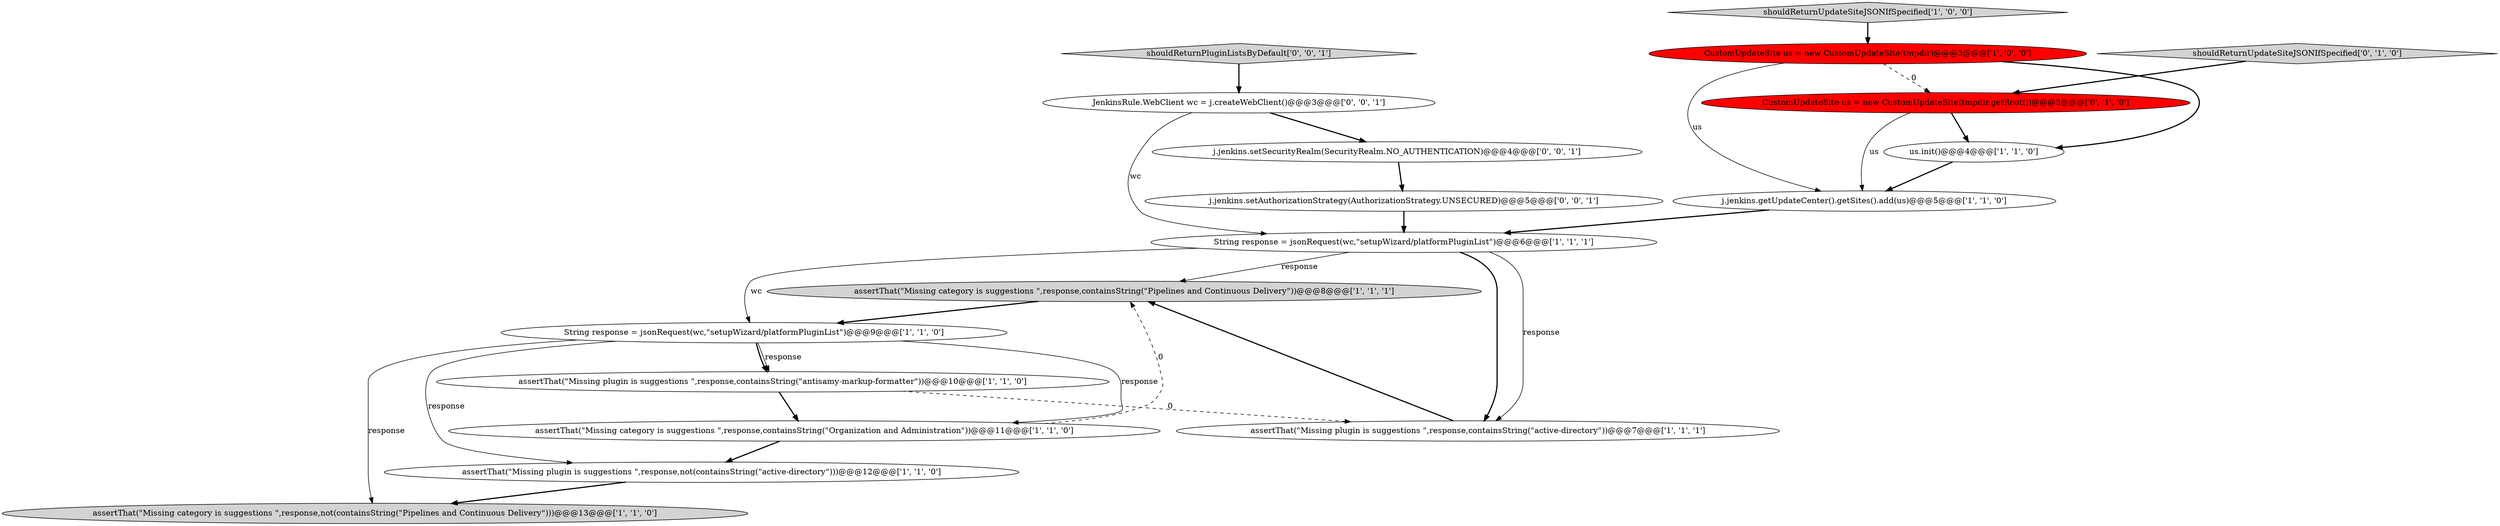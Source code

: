 digraph {
15 [style = filled, label = "JenkinsRule.WebClient wc = j.createWebClient()@@@3@@@['0', '0', '1']", fillcolor = white, shape = ellipse image = "AAA0AAABBB3BBB"];
8 [style = filled, label = "assertThat(\"Missing category is suggestions \",response,not(containsString(\"Pipelines and Continuous Delivery\")))@@@13@@@['1', '1', '0']", fillcolor = lightgray, shape = ellipse image = "AAA0AAABBB1BBB"];
4 [style = filled, label = "assertThat(\"Missing category is suggestions \",response,containsString(\"Pipelines and Continuous Delivery\"))@@@8@@@['1', '1', '1']", fillcolor = lightgray, shape = ellipse image = "AAA0AAABBB1BBB"];
14 [style = filled, label = "j.jenkins.setSecurityRealm(SecurityRealm.NO_AUTHENTICATION)@@@4@@@['0', '0', '1']", fillcolor = white, shape = ellipse image = "AAA0AAABBB3BBB"];
13 [style = filled, label = "shouldReturnUpdateSiteJSONIfSpecified['0', '1', '0']", fillcolor = lightgray, shape = diamond image = "AAA0AAABBB2BBB"];
12 [style = filled, label = "CustomUpdateSite us = new CustomUpdateSite(tmpdir.getRoot())@@@3@@@['0', '1', '0']", fillcolor = red, shape = ellipse image = "AAA1AAABBB2BBB"];
17 [style = filled, label = "shouldReturnPluginListsByDefault['0', '0', '1']", fillcolor = lightgray, shape = diamond image = "AAA0AAABBB3BBB"];
2 [style = filled, label = "shouldReturnUpdateSiteJSONIfSpecified['1', '0', '0']", fillcolor = lightgray, shape = diamond image = "AAA0AAABBB1BBB"];
3 [style = filled, label = "assertThat(\"Missing plugin is suggestions \",response,containsString(\"active-directory\"))@@@7@@@['1', '1', '1']", fillcolor = white, shape = ellipse image = "AAA0AAABBB1BBB"];
1 [style = filled, label = "assertThat(\"Missing category is suggestions \",response,containsString(\"Organization and Administration\"))@@@11@@@['1', '1', '0']", fillcolor = white, shape = ellipse image = "AAA0AAABBB1BBB"];
9 [style = filled, label = "CustomUpdateSite us = new CustomUpdateSite(tmpdir)@@@3@@@['1', '0', '0']", fillcolor = red, shape = ellipse image = "AAA1AAABBB1BBB"];
10 [style = filled, label = "String response = jsonRequest(wc,\"setupWizard/platformPluginList\")@@@6@@@['1', '1', '1']", fillcolor = white, shape = ellipse image = "AAA0AAABBB1BBB"];
0 [style = filled, label = "assertThat(\"Missing plugin is suggestions \",response,not(containsString(\"active-directory\")))@@@12@@@['1', '1', '0']", fillcolor = white, shape = ellipse image = "AAA0AAABBB1BBB"];
5 [style = filled, label = "us.init()@@@4@@@['1', '1', '0']", fillcolor = white, shape = ellipse image = "AAA0AAABBB1BBB"];
11 [style = filled, label = "assertThat(\"Missing plugin is suggestions \",response,containsString(\"antisamy-markup-formatter\"))@@@10@@@['1', '1', '0']", fillcolor = white, shape = ellipse image = "AAA0AAABBB1BBB"];
7 [style = filled, label = "String response = jsonRequest(wc,\"setupWizard/platformPluginList\")@@@9@@@['1', '1', '0']", fillcolor = white, shape = ellipse image = "AAA0AAABBB1BBB"];
6 [style = filled, label = "j.jenkins.getUpdateCenter().getSites().add(us)@@@5@@@['1', '1', '0']", fillcolor = white, shape = ellipse image = "AAA0AAABBB1BBB"];
16 [style = filled, label = "j.jenkins.setAuthorizationStrategy(AuthorizationStrategy.UNSECURED)@@@5@@@['0', '0', '1']", fillcolor = white, shape = ellipse image = "AAA0AAABBB3BBB"];
14->16 [style = bold, label=""];
15->10 [style = solid, label="wc"];
7->11 [style = bold, label=""];
7->1 [style = solid, label="response"];
12->5 [style = bold, label=""];
15->14 [style = bold, label=""];
9->6 [style = solid, label="us"];
11->1 [style = bold, label=""];
16->10 [style = bold, label=""];
1->4 [style = dashed, label="0"];
10->3 [style = bold, label=""];
1->0 [style = bold, label=""];
2->9 [style = bold, label=""];
12->6 [style = solid, label="us"];
3->4 [style = bold, label=""];
4->7 [style = bold, label=""];
7->11 [style = solid, label="response"];
11->3 [style = dashed, label="0"];
13->12 [style = bold, label=""];
5->6 [style = bold, label=""];
10->7 [style = solid, label="wc"];
6->10 [style = bold, label=""];
7->0 [style = solid, label="response"];
0->8 [style = bold, label=""];
17->15 [style = bold, label=""];
9->5 [style = bold, label=""];
9->12 [style = dashed, label="0"];
7->8 [style = solid, label="response"];
10->4 [style = solid, label="response"];
10->3 [style = solid, label="response"];
}
